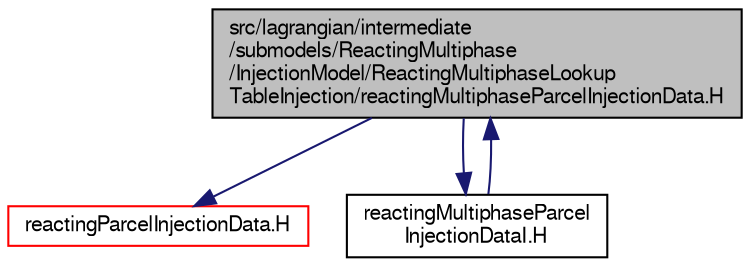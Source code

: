 digraph "src/lagrangian/intermediate/submodels/ReactingMultiphase/InjectionModel/ReactingMultiphaseLookupTableInjection/reactingMultiphaseParcelInjectionData.H"
{
  bgcolor="transparent";
  edge [fontname="FreeSans",fontsize="10",labelfontname="FreeSans",labelfontsize="10"];
  node [fontname="FreeSans",fontsize="10",shape=record];
  Node0 [label="src/lagrangian/intermediate\l/submodels/ReactingMultiphase\l/InjectionModel/ReactingMultiphaseLookup\lTableInjection/reactingMultiphaseParcelInjectionData.H",height=0.2,width=0.4,color="black", fillcolor="grey75", style="filled", fontcolor="black"];
  Node0 -> Node1 [color="midnightblue",fontsize="10",style="solid",fontname="FreeSans"];
  Node1 [label="reactingParcelInjectionData.H",height=0.2,width=0.4,color="red",URL="$a06200.html"];
  Node0 -> Node88 [color="midnightblue",fontsize="10",style="solid",fontname="FreeSans"];
  Node88 [label="reactingMultiphaseParcel\lInjectionDataI.H",height=0.2,width=0.4,color="black",URL="$a06281.html"];
  Node88 -> Node0 [color="midnightblue",fontsize="10",style="solid",fontname="FreeSans"];
}
